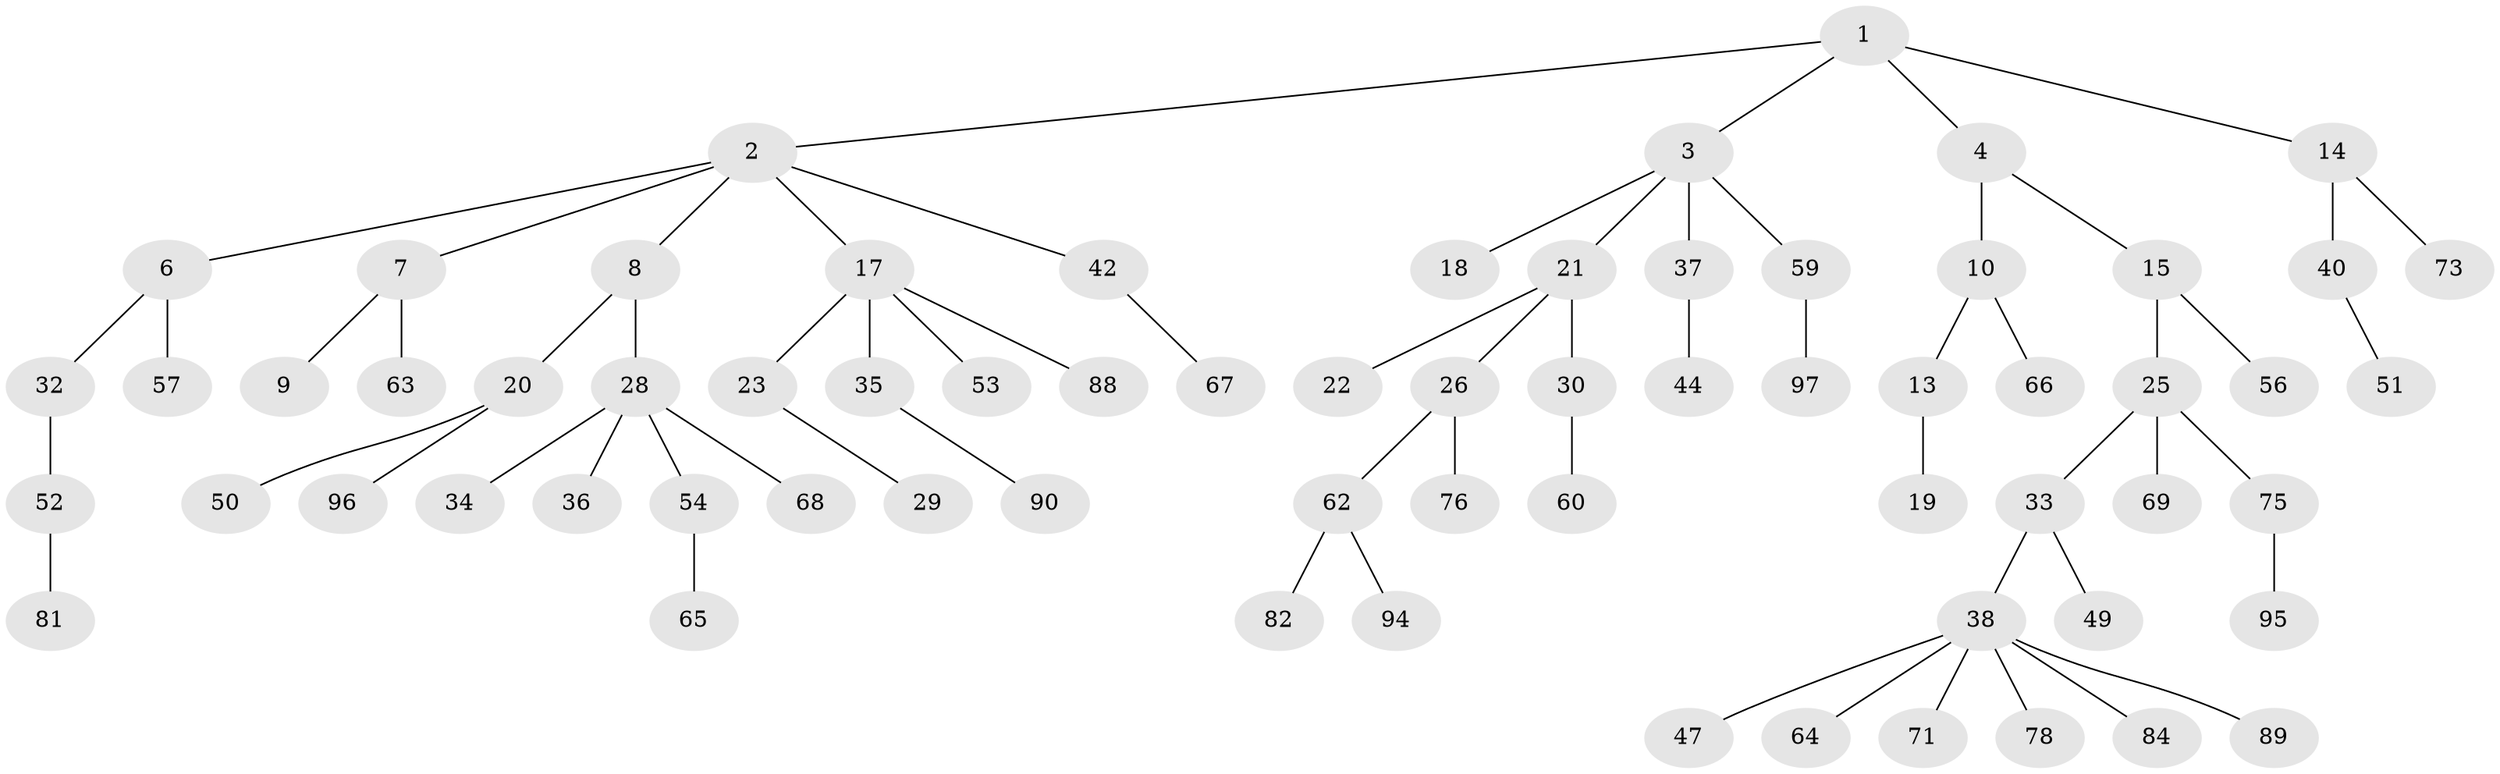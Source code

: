 // original degree distribution, {5: 0.04040404040404041, 4: 0.1111111111111111, 3: 0.09090909090909091, 1: 0.45454545454545453, 2: 0.30303030303030304}
// Generated by graph-tools (version 1.1) at 2025/11/02/27/25 16:11:26]
// undirected, 68 vertices, 67 edges
graph export_dot {
graph [start="1"]
  node [color=gray90,style=filled];
  1 [super="+48"];
  2 [super="+5"];
  3 [super="+11"];
  4 [super="+87"];
  6 [super="+16"];
  7 [super="+43"];
  8 [super="+85"];
  9;
  10 [super="+12"];
  13;
  14 [super="+39"];
  15 [super="+92"];
  17 [super="+24"];
  18;
  19;
  20 [super="+45"];
  21 [super="+27"];
  22;
  23;
  25 [super="+61"];
  26 [super="+55"];
  28 [super="+46"];
  29 [super="+70"];
  30 [super="+31"];
  32;
  33;
  34;
  35 [super="+86"];
  36;
  37;
  38 [super="+41"];
  40;
  42;
  44;
  47 [super="+98"];
  49;
  50;
  51 [super="+83"];
  52 [super="+58"];
  53;
  54;
  56;
  57 [super="+80"];
  59 [super="+79"];
  60 [super="+99"];
  62 [super="+74"];
  63 [super="+72"];
  64;
  65 [super="+93"];
  66;
  67;
  68;
  69;
  71;
  73;
  75 [super="+77"];
  76;
  78;
  81;
  82;
  84;
  88 [super="+91"];
  89;
  90;
  94;
  95;
  96;
  97;
  1 -- 2;
  1 -- 3;
  1 -- 4;
  1 -- 14;
  2 -- 7;
  2 -- 8;
  2 -- 17;
  2 -- 42;
  2 -- 6;
  3 -- 37;
  3 -- 59;
  3 -- 18;
  3 -- 21;
  4 -- 10;
  4 -- 15;
  6 -- 32;
  6 -- 57;
  7 -- 9;
  7 -- 63;
  8 -- 20;
  8 -- 28;
  10 -- 66;
  10 -- 13;
  13 -- 19;
  14 -- 40;
  14 -- 73;
  15 -- 25;
  15 -- 56;
  17 -- 23;
  17 -- 35;
  17 -- 88;
  17 -- 53;
  20 -- 50;
  20 -- 96;
  21 -- 22;
  21 -- 26;
  21 -- 30;
  23 -- 29;
  25 -- 33;
  25 -- 75;
  25 -- 69;
  26 -- 76;
  26 -- 62;
  28 -- 34;
  28 -- 36;
  28 -- 68;
  28 -- 54;
  30 -- 60;
  32 -- 52;
  33 -- 38;
  33 -- 49;
  35 -- 90;
  37 -- 44;
  38 -- 71;
  38 -- 78;
  38 -- 84;
  38 -- 64;
  38 -- 89;
  38 -- 47;
  40 -- 51;
  42 -- 67;
  52 -- 81;
  54 -- 65;
  59 -- 97;
  62 -- 82;
  62 -- 94;
  75 -- 95;
}
